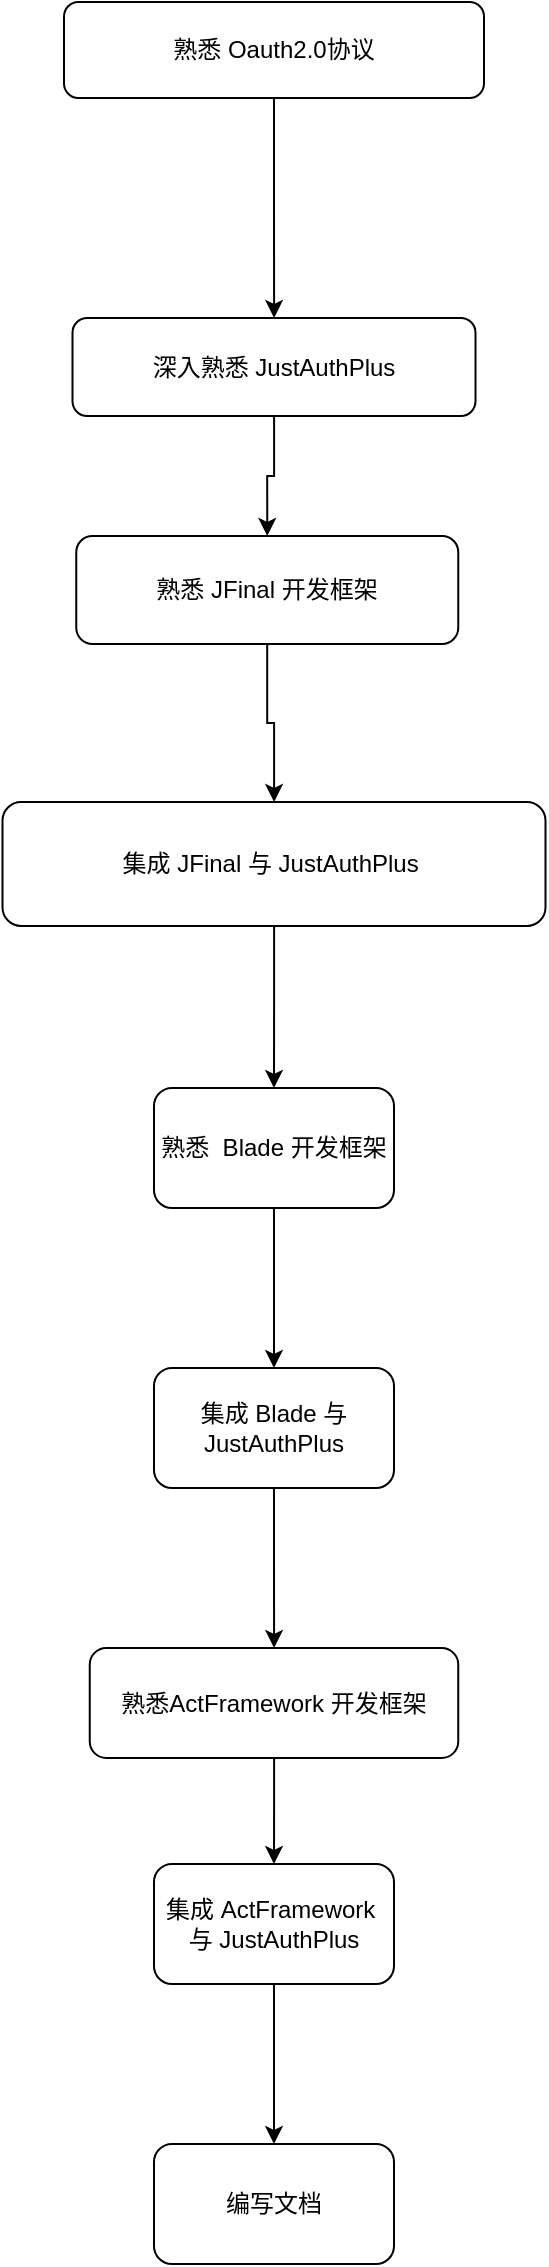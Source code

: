 <mxfile version="14.6.13" type="github">
  <diagram id="cLIMsRdv4rV4gmPXyNjr" name="Page-1">
    <mxGraphModel dx="1447" dy="789" grid="0" gridSize="10" guides="1" tooltips="1" connect="1" arrows="1" fold="1" page="0" pageScale="1" pageWidth="850" pageHeight="1100" math="0" shadow="0">
      <root>
        <mxCell id="0" />
        <mxCell id="1" parent="0" />
        <mxCell id="YwKeK3psg-IdBp8ohsHB-4" style="edgeStyle=orthogonalEdgeStyle;rounded=0;orthogonalLoop=1;jettySize=auto;html=1;" edge="1" parent="1" source="YwKeK3psg-IdBp8ohsHB-1" target="YwKeK3psg-IdBp8ohsHB-2">
          <mxGeometry relative="1" as="geometry" />
        </mxCell>
        <mxCell id="YwKeK3psg-IdBp8ohsHB-1" value="熟悉 Oauth2.0协议" style="rounded=1;whiteSpace=wrap;html=1;" vertex="1" parent="1">
          <mxGeometry x="242" y="108" width="210" height="48" as="geometry" />
        </mxCell>
        <mxCell id="YwKeK3psg-IdBp8ohsHB-5" style="edgeStyle=orthogonalEdgeStyle;rounded=0;orthogonalLoop=1;jettySize=auto;html=1;entryX=0.5;entryY=0;entryDx=0;entryDy=0;" edge="1" parent="1" source="YwKeK3psg-IdBp8ohsHB-2" target="YwKeK3psg-IdBp8ohsHB-3">
          <mxGeometry relative="1" as="geometry" />
        </mxCell>
        <mxCell id="YwKeK3psg-IdBp8ohsHB-2" value="深入熟悉 JustAuthPlus" style="rounded=1;whiteSpace=wrap;html=1;" vertex="1" parent="1">
          <mxGeometry x="246.25" y="266" width="201.5" height="49" as="geometry" />
        </mxCell>
        <mxCell id="YwKeK3psg-IdBp8ohsHB-8" value="" style="edgeStyle=orthogonalEdgeStyle;rounded=0;orthogonalLoop=1;jettySize=auto;html=1;" edge="1" parent="1" source="YwKeK3psg-IdBp8ohsHB-3" target="YwKeK3psg-IdBp8ohsHB-7">
          <mxGeometry relative="1" as="geometry" />
        </mxCell>
        <mxCell id="YwKeK3psg-IdBp8ohsHB-3" value="&lt;span style=&quot;font-size: 12px&quot;&gt;熟悉 JFinal 开发框架&lt;/span&gt;" style="rounded=1;whiteSpace=wrap;html=1;" vertex="1" parent="1">
          <mxGeometry x="248.13" y="375" width="191" height="54" as="geometry" />
        </mxCell>
        <mxCell id="YwKeK3psg-IdBp8ohsHB-10" value="" style="edgeStyle=orthogonalEdgeStyle;rounded=0;orthogonalLoop=1;jettySize=auto;html=1;" edge="1" parent="1" source="YwKeK3psg-IdBp8ohsHB-7" target="YwKeK3psg-IdBp8ohsHB-9">
          <mxGeometry relative="1" as="geometry" />
        </mxCell>
        <mxCell id="YwKeK3psg-IdBp8ohsHB-7" value="集成 JFinal 与 JustAuthPlus&amp;nbsp;" style="whiteSpace=wrap;html=1;rounded=1;" vertex="1" parent="1">
          <mxGeometry x="211.25" y="508" width="271.5" height="62" as="geometry" />
        </mxCell>
        <mxCell id="YwKeK3psg-IdBp8ohsHB-13" value="" style="edgeStyle=orthogonalEdgeStyle;rounded=0;orthogonalLoop=1;jettySize=auto;html=1;" edge="1" parent="1" source="YwKeK3psg-IdBp8ohsHB-9" target="YwKeK3psg-IdBp8ohsHB-12">
          <mxGeometry relative="1" as="geometry" />
        </mxCell>
        <mxCell id="YwKeK3psg-IdBp8ohsHB-9" value="熟悉&amp;nbsp;&amp;nbsp;Blade 开发框架" style="whiteSpace=wrap;html=1;rounded=1;" vertex="1" parent="1">
          <mxGeometry x="287" y="651" width="120" height="60" as="geometry" />
        </mxCell>
        <mxCell id="YwKeK3psg-IdBp8ohsHB-15" value="" style="edgeStyle=orthogonalEdgeStyle;rounded=0;orthogonalLoop=1;jettySize=auto;html=1;" edge="1" parent="1" source="YwKeK3psg-IdBp8ohsHB-12" target="YwKeK3psg-IdBp8ohsHB-14">
          <mxGeometry relative="1" as="geometry" />
        </mxCell>
        <mxCell id="YwKeK3psg-IdBp8ohsHB-12" value="集成 Blade 与 JustAuthPlus" style="whiteSpace=wrap;html=1;rounded=1;" vertex="1" parent="1">
          <mxGeometry x="287" y="791" width="120" height="60" as="geometry" />
        </mxCell>
        <mxCell id="YwKeK3psg-IdBp8ohsHB-18" value="" style="edgeStyle=orthogonalEdgeStyle;rounded=0;orthogonalLoop=1;jettySize=auto;html=1;" edge="1" parent="1" source="YwKeK3psg-IdBp8ohsHB-14" target="YwKeK3psg-IdBp8ohsHB-17">
          <mxGeometry relative="1" as="geometry" />
        </mxCell>
        <mxCell id="YwKeK3psg-IdBp8ohsHB-14" value="熟悉ActFramework 开发框架" style="whiteSpace=wrap;html=1;rounded=1;" vertex="1" parent="1">
          <mxGeometry x="254.875" y="931" width="184.25" height="55" as="geometry" />
        </mxCell>
        <mxCell id="YwKeK3psg-IdBp8ohsHB-21" value="" style="edgeStyle=orthogonalEdgeStyle;rounded=0;orthogonalLoop=1;jettySize=auto;html=1;" edge="1" parent="1" source="YwKeK3psg-IdBp8ohsHB-17" target="YwKeK3psg-IdBp8ohsHB-20">
          <mxGeometry relative="1" as="geometry" />
        </mxCell>
        <mxCell id="YwKeK3psg-IdBp8ohsHB-17" value="集成&amp;nbsp;ActFramework&amp;nbsp; 与 JustAuthPlus" style="whiteSpace=wrap;html=1;rounded=1;" vertex="1" parent="1">
          <mxGeometry x="287" y="1039" width="120" height="60" as="geometry" />
        </mxCell>
        <mxCell id="YwKeK3psg-IdBp8ohsHB-20" value="编写文档" style="whiteSpace=wrap;html=1;rounded=1;" vertex="1" parent="1">
          <mxGeometry x="287" y="1179" width="120" height="60" as="geometry" />
        </mxCell>
      </root>
    </mxGraphModel>
  </diagram>
</mxfile>
